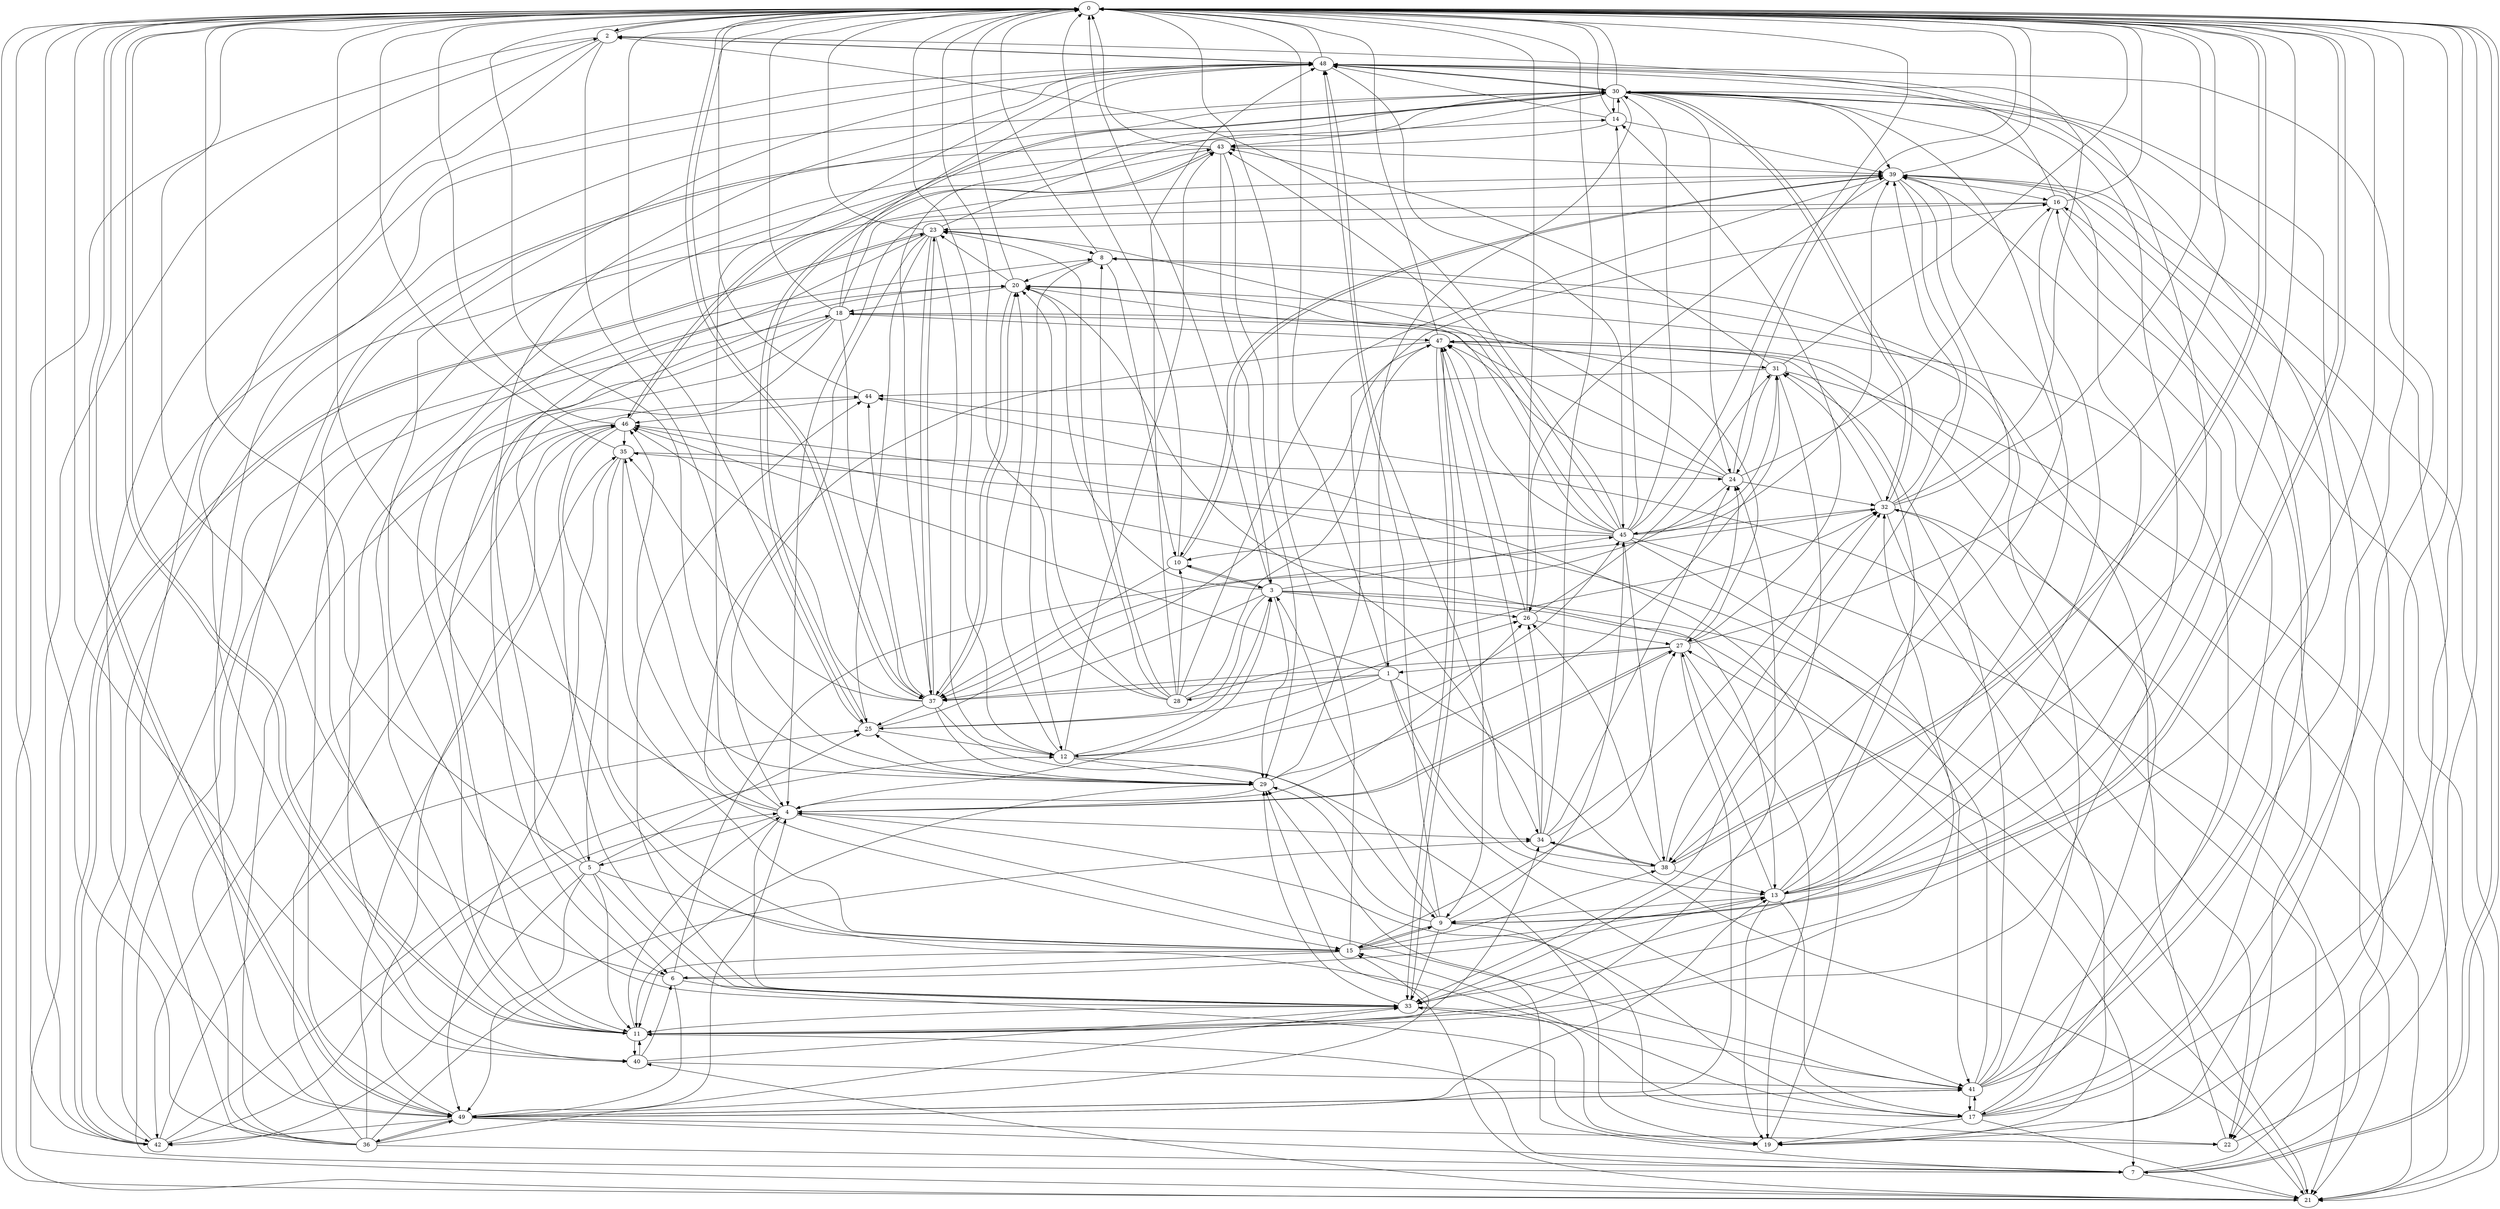 strict digraph "" {
	0	 [component_delay=3];
	2	 [component_delay=3];
	0 -> 2	 [wire_delay=1];
	7	 [component_delay=3];
	0 -> 7	 [wire_delay=1];
	9	 [component_delay=3];
	0 -> 9	 [wire_delay=1];
	11	 [component_delay=3];
	0 -> 11	 [wire_delay=1];
	37	 [component_delay=3];
	0 -> 37	 [wire_delay=1];
	38	 [component_delay=3];
	0 -> 38	 [wire_delay=1];
	49	 [component_delay=3];
	0 -> 49	 [wire_delay=1];
	1	 [component_delay=3];
	1 -> 0	 [wire_delay=1];
	12	 [component_delay=3];
	1 -> 12	 [wire_delay=1];
	13	 [component_delay=3];
	1 -> 13	 [wire_delay=1];
	21	 [component_delay=3];
	1 -> 21	 [wire_delay=1];
	28	 [component_delay=3];
	1 -> 28	 [wire_delay=1];
	1 -> 37	 [wire_delay=1];
	41	 [component_delay=3];
	1 -> 41	 [wire_delay=1];
	46	 [component_delay=3];
	1 -> 46	 [wire_delay=1];
	2 -> 0	 [wire_delay=1];
	2 -> 21	 [wire_delay=1];
	29	 [component_delay=3];
	2 -> 29	 [wire_delay=1];
	40	 [component_delay=3];
	2 -> 40	 [wire_delay=1];
	48	 [component_delay=3];
	2 -> 48	 [wire_delay=1];
	2 -> 49	 [wire_delay=1];
	3	 [component_delay=3];
	3 -> 0	 [wire_delay=1];
	3 -> 7	 [wire_delay=1];
	10	 [component_delay=3];
	3 -> 10	 [wire_delay=1];
	20	 [component_delay=3];
	3 -> 20	 [wire_delay=1];
	3 -> 21	 [wire_delay=1];
	25	 [component_delay=3];
	3 -> 25	 [wire_delay=1];
	26	 [component_delay=3];
	3 -> 26	 [wire_delay=1];
	3 -> 29	 [wire_delay=1];
	3 -> 37	 [wire_delay=1];
	45	 [component_delay=3];
	3 -> 45	 [wire_delay=1];
	4	 [component_delay=3];
	4 -> 0	 [wire_delay=1];
	4 -> 3	 [wire_delay=1];
	5	 [component_delay=3];
	4 -> 5	 [wire_delay=1];
	4 -> 26	 [wire_delay=1];
	27	 [component_delay=3];
	4 -> 27	 [wire_delay=1];
	33	 [component_delay=3];
	4 -> 33	 [wire_delay=1];
	34	 [component_delay=3];
	4 -> 34	 [wire_delay=1];
	4 -> 41	 [wire_delay=1];
	4 -> 46	 [wire_delay=1];
	4 -> 48	 [wire_delay=1];
	5 -> 0	 [wire_delay=1];
	5 -> 11	 [wire_delay=1];
	17	 [component_delay=3];
	5 -> 17	 [wire_delay=1];
	19	 [component_delay=3];
	5 -> 19	 [wire_delay=1];
	5 -> 20	 [wire_delay=1];
	5 -> 25	 [wire_delay=1];
	42	 [component_delay=3];
	5 -> 42	 [wire_delay=1];
	5 -> 49	 [wire_delay=1];
	6	 [component_delay=3];
	6 -> 0	 [wire_delay=1];
	6 -> 13	 [wire_delay=1];
	32	 [component_delay=3];
	6 -> 32	 [wire_delay=1];
	6 -> 33	 [wire_delay=1];
	6 -> 49	 [wire_delay=1];
	7 -> 0	 [wire_delay=1];
	7 -> 11	 [wire_delay=1];
	18	 [component_delay=3];
	7 -> 18	 [wire_delay=1];
	7 -> 21	 [wire_delay=1];
	7 -> 29	 [wire_delay=1];
	7 -> 32	 [wire_delay=1];
	39	 [component_delay=3];
	7 -> 39	 [wire_delay=1];
	8	 [component_delay=3];
	8 -> 0	 [wire_delay=1];
	8 -> 10	 [wire_delay=1];
	8 -> 12	 [wire_delay=1];
	8 -> 20	 [wire_delay=1];
	9 -> 0	 [wire_delay=1];
	9 -> 3	 [wire_delay=1];
	15	 [component_delay=3];
	9 -> 15	 [wire_delay=1];
	22	 [component_delay=3];
	9 -> 22	 [wire_delay=1];
	9 -> 29	 [wire_delay=1];
	9 -> 33	 [wire_delay=1];
	9 -> 45	 [wire_delay=1];
	9 -> 48	 [wire_delay=1];
	10 -> 0	 [wire_delay=1];
	10 -> 3	 [wire_delay=1];
	10 -> 37	 [wire_delay=1];
	10 -> 39	 [wire_delay=1];
	11 -> 0	 [wire_delay=1];
	11 -> 4	 [wire_delay=1];
	11 -> 8	 [wire_delay=1];
	24	 [component_delay=3];
	11 -> 24	 [wire_delay=1];
	30	 [component_delay=3];
	11 -> 30	 [wire_delay=1];
	11 -> 32	 [wire_delay=1];
	11 -> 34	 [wire_delay=1];
	11 -> 39	 [wire_delay=1];
	11 -> 40	 [wire_delay=1];
	43	 [component_delay=3];
	11 -> 43	 [wire_delay=1];
	12 -> 0	 [wire_delay=1];
	12 -> 3	 [wire_delay=1];
	12 -> 9	 [wire_delay=1];
	12 -> 20	 [wire_delay=1];
	12 -> 29	 [wire_delay=1];
	12 -> 43	 [wire_delay=1];
	12 -> 45	 [wire_delay=1];
	13 -> 0	 [wire_delay=1];
	13 -> 9	 [wire_delay=1];
	13 -> 17	 [wire_delay=1];
	13 -> 19	 [wire_delay=1];
	13 -> 27	 [wire_delay=1];
	13 -> 30	 [wire_delay=1];
	13 -> 39	 [wire_delay=1];
	47	 [component_delay=3];
	13 -> 47	 [wire_delay=1];
	13 -> 48	 [wire_delay=1];
	14	 [component_delay=3];
	14 -> 0	 [wire_delay=1];
	14 -> 30	 [wire_delay=1];
	14 -> 39	 [wire_delay=1];
	14 -> 43	 [wire_delay=1];
	14 -> 48	 [wire_delay=1];
	15 -> 0	 [wire_delay=1];
	15 -> 6	 [wire_delay=1];
	15 -> 9	 [wire_delay=1];
	15 -> 11	 [wire_delay=1];
	15 -> 13	 [wire_delay=1];
	15 -> 27	 [wire_delay=1];
	15 -> 38	 [wire_delay=1];
	16	 [component_delay=3];
	16 -> 0	 [wire_delay=1];
	16 -> 4	 [wire_delay=1];
	16 -> 13	 [wire_delay=1];
	16 -> 22	 [wire_delay=1];
	23	 [component_delay=3];
	16 -> 23	 [wire_delay=1];
	16 -> 48	 [wire_delay=1];
	17 -> 0	 [wire_delay=1];
	17 -> 4	 [wire_delay=1];
	17 -> 15	 [wire_delay=1];
	17 -> 19	 [wire_delay=1];
	17 -> 21	 [wire_delay=1];
	17 -> 39	 [wire_delay=1];
	17 -> 41	 [wire_delay=1];
	17 -> 47	 [wire_delay=1];
	17 -> 48	 [wire_delay=1];
	18 -> 0	 [wire_delay=1];
	18 -> 11	 [wire_delay=1];
	18 -> 15	 [wire_delay=1];
	18 -> 27	 [wire_delay=1];
	18 -> 37	 [wire_delay=1];
	18 -> 39	 [wire_delay=1];
	18 -> 40	 [wire_delay=1];
	18 -> 47	 [wire_delay=1];
	18 -> 48	 [wire_delay=1];
	19 -> 0	 [wire_delay=1];
	44	 [component_delay=3];
	19 -> 44	 [wire_delay=1];
	20 -> 0	 [wire_delay=1];
	20 -> 17	 [wire_delay=1];
	20 -> 18	 [wire_delay=1];
	20 -> 23	 [wire_delay=1];
	20 -> 34	 [wire_delay=1];
	20 -> 37	 [wire_delay=1];
	21 -> 0	 [wire_delay=1];
	21 -> 15	 [wire_delay=1];
	21 -> 16	 [wire_delay=1];
	21 -> 27	 [wire_delay=1];
	21 -> 30	 [wire_delay=1];
	21 -> 40	 [wire_delay=1];
	22 -> 0	 [wire_delay=1];
	22 -> 8	 [wire_delay=1];
	23 -> 0	 [wire_delay=1];
	23 -> 4	 [wire_delay=1];
	23 -> 6	 [wire_delay=1];
	23 -> 8	 [wire_delay=1];
	23 -> 12	 [wire_delay=1];
	23 -> 25	 [wire_delay=1];
	23 -> 30	 [wire_delay=1];
	23 -> 37	 [wire_delay=1];
	23 -> 42	 [wire_delay=1];
	24 -> 0	 [wire_delay=1];
	24 -> 16	 [wire_delay=1];
	24 -> 18	 [wire_delay=1];
	24 -> 20	 [wire_delay=1];
	24 -> 32	 [wire_delay=1];
	24 -> 37	 [wire_delay=1];
	24 -> 47	 [wire_delay=1];
	25 -> 0	 [wire_delay=1];
	25 -> 12	 [wire_delay=1];
	25 -> 26	 [wire_delay=1];
	25 -> 43	 [wire_delay=1];
	25 -> 47	 [wire_delay=1];
	26 -> 0	 [wire_delay=1];
	26 -> 27	 [wire_delay=1];
	31	 [component_delay=3];
	26 -> 31	 [wire_delay=1];
	26 -> 47	 [wire_delay=1];
	27 -> 0	 [wire_delay=1];
	27 -> 1	 [wire_delay=1];
	27 -> 4	 [wire_delay=1];
	27 -> 14	 [wire_delay=1];
	27 -> 19	 [wire_delay=1];
	27 -> 24	 [wire_delay=1];
	27 -> 37	 [wire_delay=1];
	27 -> 49	 [wire_delay=1];
	28 -> 0	 [wire_delay=1];
	28 -> 8	 [wire_delay=1];
	28 -> 10	 [wire_delay=1];
	28 -> 20	 [wire_delay=1];
	28 -> 23	 [wire_delay=1];
	28 -> 32	 [wire_delay=1];
	28 -> 39	 [wire_delay=1];
	28 -> 47	 [wire_delay=1];
	28 -> 48	 [wire_delay=1];
	29 -> 0	 [wire_delay=1];
	29 -> 4	 [wire_delay=1];
	29 -> 11	 [wire_delay=1];
	29 -> 16	 [wire_delay=1];
	29 -> 25	 [wire_delay=1];
	29 -> 31	 [wire_delay=1];
	35	 [component_delay=3];
	29 -> 35	 [wire_delay=1];
	30 -> 0	 [wire_delay=1];
	30 -> 1	 [wire_delay=1];
	30 -> 14	 [wire_delay=1];
	30 -> 22	 [wire_delay=1];
	30 -> 24	 [wire_delay=1];
	30 -> 32	 [wire_delay=1];
	30 -> 33	 [wire_delay=1];
	30 -> 37	 [wire_delay=1];
	30 -> 39	 [wire_delay=1];
	30 -> 43	 [wire_delay=1];
	30 -> 46	 [wire_delay=1];
	30 -> 48	 [wire_delay=1];
	31 -> 0	 [wire_delay=1];
	31 -> 21	 [wire_delay=1];
	31 -> 24	 [wire_delay=1];
	31 -> 33	 [wire_delay=1];
	31 -> 43	 [wire_delay=1];
	31 -> 44	 [wire_delay=1];
	32 -> 0	 [wire_delay=1];
	32 -> 2	 [wire_delay=1];
	32 -> 19	 [wire_delay=1];
	32 -> 21	 [wire_delay=1];
	32 -> 30	 [wire_delay=1];
	32 -> 31	 [wire_delay=1];
	32 -> 39	 [wire_delay=1];
	32 -> 45	 [wire_delay=1];
	33 -> 0	 [wire_delay=1];
	33 -> 11	 [wire_delay=1];
	33 -> 19	 [wire_delay=1];
	33 -> 29	 [wire_delay=1];
	33 -> 44	 [wire_delay=1];
	33 -> 47	 [wire_delay=1];
	33 -> 48	 [wire_delay=1];
	34 -> 0	 [wire_delay=1];
	34 -> 24	 [wire_delay=1];
	34 -> 26	 [wire_delay=1];
	34 -> 32	 [wire_delay=1];
	34 -> 38	 [wire_delay=1];
	34 -> 47	 [wire_delay=1];
	35 -> 0	 [wire_delay=1];
	35 -> 5	 [wire_delay=1];
	35 -> 15	 [wire_delay=1];
	35 -> 24	 [wire_delay=1];
	35 -> 49	 [wire_delay=1];
	36	 [component_delay=3];
	36 -> 0	 [wire_delay=1];
	36 -> 7	 [wire_delay=1];
	36 -> 14	 [wire_delay=1];
	36 -> 33	 [wire_delay=1];
	36 -> 34	 [wire_delay=1];
	36 -> 35	 [wire_delay=1];
	36 -> 44	 [wire_delay=1];
	36 -> 46	 [wire_delay=1];
	36 -> 48	 [wire_delay=1];
	36 -> 49	 [wire_delay=1];
	37 -> 0	 [wire_delay=1];
	37 -> 19	 [wire_delay=1];
	37 -> 20	 [wire_delay=1];
	37 -> 23	 [wire_delay=1];
	37 -> 25	 [wire_delay=1];
	37 -> 29	 [wire_delay=1];
	37 -> 35	 [wire_delay=1];
	37 -> 44	 [wire_delay=1];
	37 -> 46	 [wire_delay=1];
	38 -> 0	 [wire_delay=1];
	38 -> 13	 [wire_delay=1];
	38 -> 26	 [wire_delay=1];
	38 -> 30	 [wire_delay=1];
	38 -> 32	 [wire_delay=1];
	38 -> 34	 [wire_delay=1];
	38 -> 48	 [wire_delay=1];
	39 -> 0	 [wire_delay=1];
	39 -> 10	 [wire_delay=1];
	39 -> 16	 [wire_delay=1];
	39 -> 21	 [wire_delay=1];
	39 -> 26	 [wire_delay=1];
	39 -> 33	 [wire_delay=1];
	39 -> 38	 [wire_delay=1];
	39 -> 42	 [wire_delay=1];
	40 -> 0	 [wire_delay=1];
	40 -> 6	 [wire_delay=1];
	40 -> 11	 [wire_delay=1];
	40 -> 33	 [wire_delay=1];
	40 -> 41	 [wire_delay=1];
	41 -> 0	 [wire_delay=1];
	41 -> 8	 [wire_delay=1];
	41 -> 16	 [wire_delay=1];
	41 -> 17	 [wire_delay=1];
	41 -> 30	 [wire_delay=1];
	41 -> 31	 [wire_delay=1];
	41 -> 33	 [wire_delay=1];
	41 -> 46	 [wire_delay=1];
	41 -> 49	 [wire_delay=1];
	42 -> 0	 [wire_delay=1];
	42 -> 2	 [wire_delay=1];
	42 -> 4	 [wire_delay=1];
	42 -> 12	 [wire_delay=1];
	42 -> 20	 [wire_delay=1];
	42 -> 23	 [wire_delay=1];
	42 -> 25	 [wire_delay=1];
	43 -> 0	 [wire_delay=1];
	43 -> 3	 [wire_delay=1];
	43 -> 25	 [wire_delay=1];
	43 -> 29	 [wire_delay=1];
	43 -> 39	 [wire_delay=1];
	43 -> 49	 [wire_delay=1];
	44 -> 0	 [wire_delay=1];
	44 -> 22	 [wire_delay=1];
	44 -> 46	 [wire_delay=1];
	45 -> 0	 [wire_delay=1];
	45 -> 2	 [wire_delay=1];
	45 -> 10	 [wire_delay=1];
	45 -> 14	 [wire_delay=1];
	45 -> 20	 [wire_delay=1];
	45 -> 21	 [wire_delay=1];
	45 -> 23	 [wire_delay=1];
	45 -> 30	 [wire_delay=1];
	45 -> 31	 [wire_delay=1];
	45 -> 35	 [wire_delay=1];
	45 -> 38	 [wire_delay=1];
	45 -> 39	 [wire_delay=1];
	45 -> 41	 [wire_delay=1];
	45 -> 43	 [wire_delay=1];
	45 -> 47	 [wire_delay=1];
	46 -> 0	 [wire_delay=1];
	46 -> 13	 [wire_delay=1];
	46 -> 15	 [wire_delay=1];
	46 -> 30	 [wire_delay=1];
	46 -> 33	 [wire_delay=1];
	46 -> 35	 [wire_delay=1];
	46 -> 42	 [wire_delay=1];
	47 -> 0	 [wire_delay=1];
	47 -> 9	 [wire_delay=1];
	47 -> 15	 [wire_delay=1];
	47 -> 21	 [wire_delay=1];
	47 -> 31	 [wire_delay=1];
	47 -> 33	 [wire_delay=1];
	48 -> 0	 [wire_delay=1];
	48 -> 2	 [wire_delay=1];
	48 -> 6	 [wire_delay=1];
	48 -> 19	 [wire_delay=1];
	48 -> 30	 [wire_delay=1];
	48 -> 45	 [wire_delay=1];
	48 -> 49	 [wire_delay=1];
	49 -> 0	 [wire_delay=1];
	49 -> 4	 [wire_delay=1];
	49 -> 7	 [wire_delay=1];
	49 -> 13	 [wire_delay=1];
	49 -> 22	 [wire_delay=1];
	49 -> 29	 [wire_delay=1];
	49 -> 36	 [wire_delay=1];
	49 -> 41	 [wire_delay=1];
	49 -> 42	 [wire_delay=1];
	49 -> 46	 [wire_delay=1];
}
